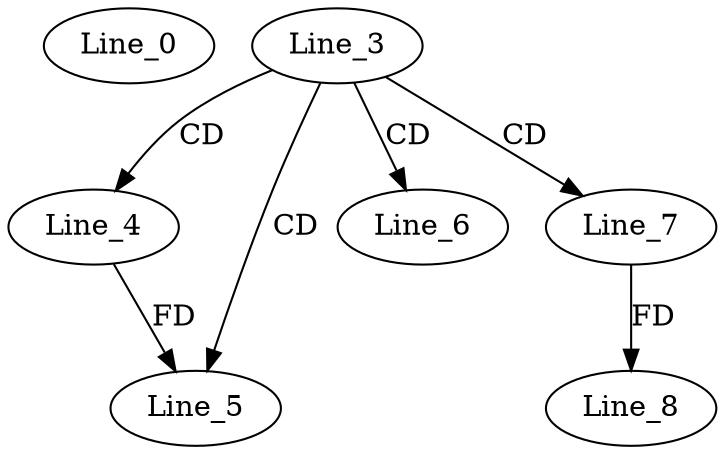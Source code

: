 digraph G {
  Line_0;
  Line_3;
  Line_4;
  Line_5;
  Line_5;
  Line_6;
  Line_7;
  Line_8;
  Line_3 -> Line_4 [ label="CD" ];
  Line_3 -> Line_5 [ label="CD" ];
  Line_4 -> Line_5 [ label="FD" ];
  Line_3 -> Line_6 [ label="CD" ];
  Line_3 -> Line_7 [ label="CD" ];
  Line_7 -> Line_8 [ label="FD" ];
}
